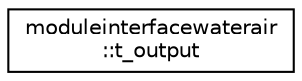 digraph "Graphical Class Hierarchy"
{
 // LATEX_PDF_SIZE
  edge [fontname="Helvetica",fontsize="10",labelfontname="Helvetica",labelfontsize="10"];
  node [fontname="Helvetica",fontsize="10",shape=record];
  rankdir="LR";
  Node0 [label="moduleinterfacewaterair\l::t_output",height=0.2,width=0.4,color="black", fillcolor="white", style="filled",URL="$structmoduleinterfacewaterair_1_1t__output.html",tooltip=" "];
}

